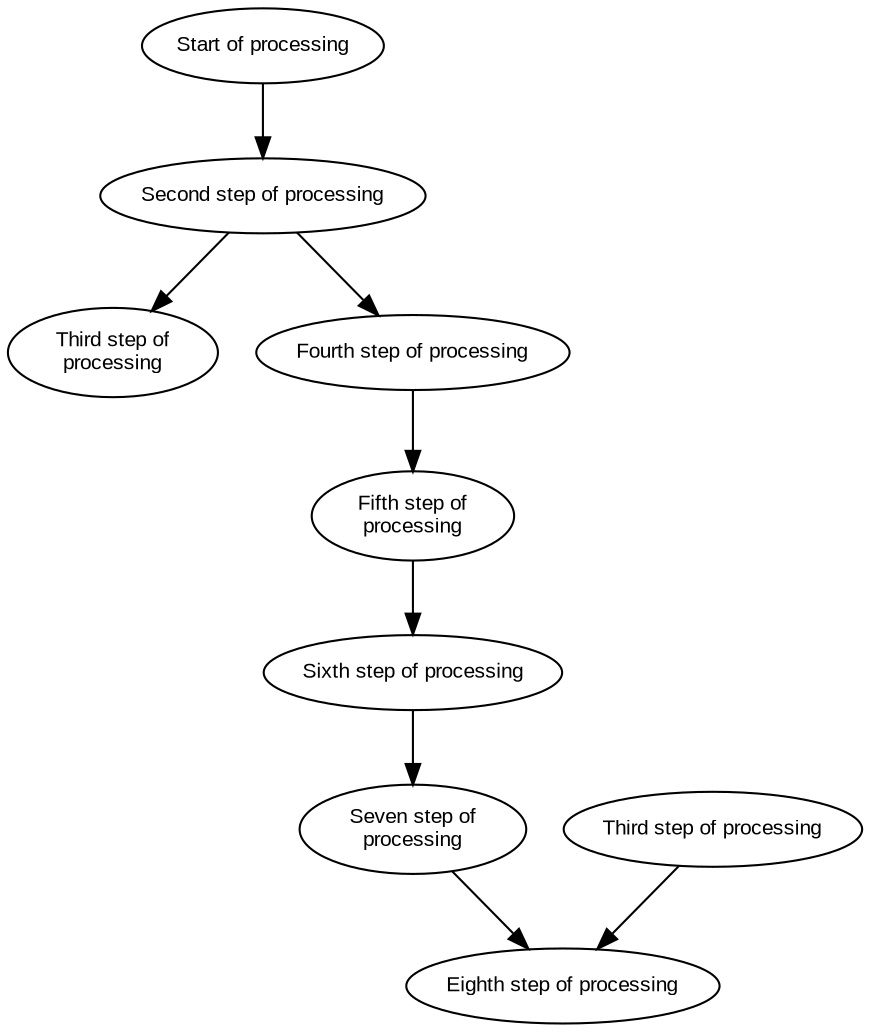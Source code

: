 digraph {

graph [dpi = 300]
node [fontname = "arial"]
node [fontsize = 10]
edge [fontsize = 10]

"Start of processing" -> "Second step of processing" -> "Third step of
processing"
"Second step of processing" -> "Fourth step of processing" -> "Fifth step of
processing" -> "Sixth step of processing" -> "Seven step of
processing" -> "Eighth step of processing"
"Third step of processing" -> "Eighth step of processing"
}
